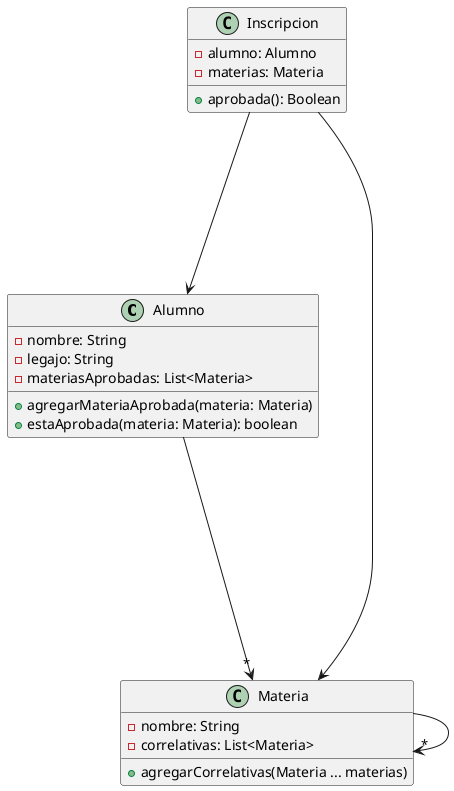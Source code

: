 @startuml


Alumno -----> "*" Materia
Materia ----> "*" Materia

Inscripcion ----> Alumno
Inscripcion ----> Materia

class Inscripcion {
    - alumno: Alumno
    - materias: Materia

    + aprobada(): Boolean
}
class Materia {
    - nombre: String
    - correlativas: List<Materia>

    + agregarCorrelativas(Materia ... materias)
}

class Alumno {
 - nombre: String
 - legajo: String
 - materiasAprobadas: List<Materia>

 + agregarMateriaAprobada(materia: Materia)
 + estaAprobada(materia: Materia): boolean
}

@enduml
